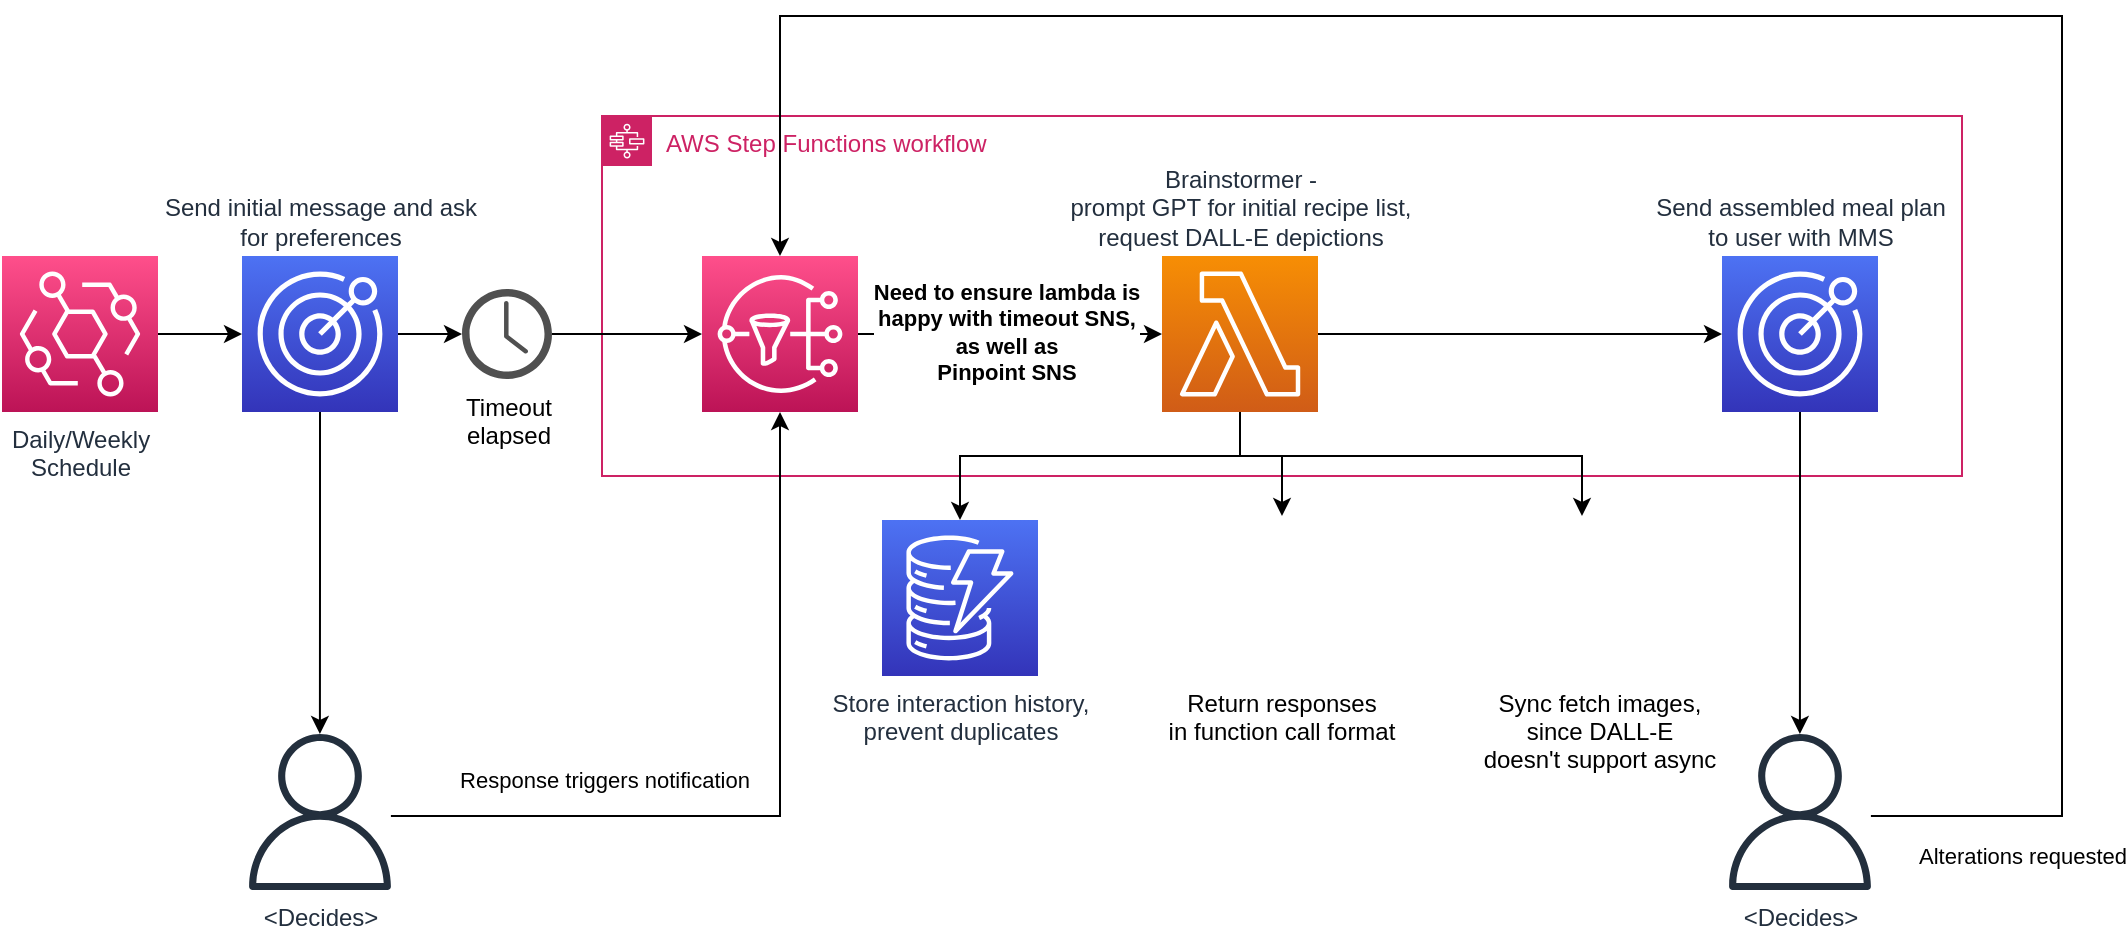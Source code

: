 <mxfile version="20.2.8" type="device"><diagram id="MgDY57pPOJhWkTzl1nlf" name="Page-1"><mxGraphModel dx="1214" dy="787" grid="1" gridSize="10" guides="1" tooltips="1" connect="1" arrows="1" fold="1" page="1" pageScale="1" pageWidth="850" pageHeight="1100" math="0" shadow="0"><root><mxCell id="0"/><mxCell id="1" parent="0"/><mxCell id="chzASl_jAuWtLfrkAram-2" value="Daily/Weekly&lt;br&gt;Schedule" style="sketch=0;points=[[0,0,0],[0.25,0,0],[0.5,0,0],[0.75,0,0],[1,0,0],[0,1,0],[0.25,1,0],[0.5,1,0],[0.75,1,0],[1,1,0],[0,0.25,0],[0,0.5,0],[0,0.75,0],[1,0.25,0],[1,0.5,0],[1,0.75,0]];outlineConnect=0;fontColor=#232F3E;gradientColor=#FF4F8B;gradientDirection=north;fillColor=#BC1356;strokeColor=#ffffff;dashed=0;verticalLabelPosition=bottom;verticalAlign=top;align=center;html=1;fontSize=12;fontStyle=0;aspect=fixed;shape=mxgraph.aws4.resourceIcon;resIcon=mxgraph.aws4.eventbridge;" parent="1" vertex="1"><mxGeometry x="60" y="200" width="78" height="78" as="geometry"/></mxCell><mxCell id="chzASl_jAuWtLfrkAram-3" value="" style="endArrow=classic;html=1;rounded=0;" parent="1" source="chzASl_jAuWtLfrkAram-2" target="chzASl_jAuWtLfrkAram-18" edge="1"><mxGeometry width="50" height="50" relative="1" as="geometry"><mxPoint x="280" y="130" as="sourcePoint"/><mxPoint x="300" y="190" as="targetPoint"/></mxGeometry></mxCell><mxCell id="chzASl_jAuWtLfrkAram-4" value="AWS Step Functions workflow" style="points=[[0,0],[0.25,0],[0.5,0],[0.75,0],[1,0],[1,0.25],[1,0.5],[1,0.75],[1,1],[0.75,1],[0.5,1],[0.25,1],[0,1],[0,0.75],[0,0.5],[0,0.25]];outlineConnect=0;gradientColor=none;html=1;whiteSpace=wrap;fontSize=12;fontStyle=0;container=1;pointerEvents=0;collapsible=0;recursiveResize=0;shape=mxgraph.aws4.group;grIcon=mxgraph.aws4.group_aws_step_functions_workflow;strokeColor=#CD2264;fillColor=none;verticalAlign=top;align=left;spacingLeft=30;fontColor=#CD2264;dashed=0;" parent="1" vertex="1"><mxGeometry x="360" y="130" width="680" height="180" as="geometry"/></mxCell><mxCell id="chzASl_jAuWtLfrkAram-6" value="Brainstormer -&lt;br&gt;prompt GPT for initial recipe list,&lt;br&gt;request DALL-E depictions" style="sketch=0;points=[[0,0,0],[0.25,0,0],[0.5,0,0],[0.75,0,0],[1,0,0],[0,1,0],[0.25,1,0],[0.5,1,0],[0.75,1,0],[1,1,0],[0,0.25,0],[0,0.5,0],[0,0.75,0],[1,0.25,0],[1,0.5,0],[1,0.75,0]];outlineConnect=0;fontColor=#232F3E;gradientColor=#F78E04;gradientDirection=north;fillColor=#D05C17;strokeColor=#ffffff;dashed=0;verticalLabelPosition=top;verticalAlign=bottom;align=center;html=1;fontSize=12;fontStyle=0;aspect=fixed;shape=mxgraph.aws4.resourceIcon;resIcon=mxgraph.aws4.lambda;labelPosition=center;" parent="chzASl_jAuWtLfrkAram-4" vertex="1"><mxGeometry x="280" y="70" width="78" height="78" as="geometry"/></mxCell><mxCell id="chzASl_jAuWtLfrkAram-10" value="" style="endArrow=classic;html=1;rounded=0;" parent="chzASl_jAuWtLfrkAram-4" source="chzASl_jAuWtLfrkAram-6" target="chzASl_jAuWtLfrkAram-5" edge="1"><mxGeometry width="50" height="50" relative="1" as="geometry"><mxPoint x="49" y="370" as="sourcePoint"/><mxPoint x="519" y="109" as="targetPoint"/></mxGeometry></mxCell><mxCell id="chzASl_jAuWtLfrkAram-5" value="Send assembled meal plan&lt;br&gt;to user with MMS" style="sketch=0;points=[[0,0,0],[0.25,0,0],[0.5,0,0],[0.75,0,0],[1,0,0],[0,1,0],[0.25,1,0],[0.5,1,0],[0.75,1,0],[1,1,0],[0,0.25,0],[0,0.5,0],[0,0.75,0],[1,0.25,0],[1,0.5,0],[1,0.75,0]];outlineConnect=0;fontColor=#232F3E;gradientColor=#4D72F3;gradientDirection=north;fillColor=#3334B9;strokeColor=#ffffff;dashed=0;verticalLabelPosition=top;verticalAlign=bottom;align=center;html=1;fontSize=12;fontStyle=0;aspect=fixed;shape=mxgraph.aws4.resourceIcon;resIcon=mxgraph.aws4.pinpoint;labelPosition=center;" parent="chzASl_jAuWtLfrkAram-4" vertex="1"><mxGeometry x="560" y="70" width="78" height="78" as="geometry"/></mxCell><mxCell id="yDLMmWBR66OePxhFAifd-11" value="" style="edgeStyle=orthogonalEdgeStyle;rounded=0;orthogonalLoop=1;jettySize=auto;html=1;targetPerimeterSpacing=0;" parent="chzASl_jAuWtLfrkAram-4" source="yDLMmWBR66OePxhFAifd-1" target="chzASl_jAuWtLfrkAram-6" edge="1"><mxGeometry relative="1" as="geometry"/></mxCell><mxCell id="yDLMmWBR66OePxhFAifd-13" value="&lt;b&gt;Need to ensure lambda is&lt;br&gt;happy with timeout SNS,&lt;br&gt;as well as&lt;br&gt;Pinpoint SNS&lt;/b&gt;" style="edgeLabel;html=1;align=center;verticalAlign=middle;resizable=0;points=[];" parent="yDLMmWBR66OePxhFAifd-11" vertex="1" connectable="0"><mxGeometry x="-0.026" y="1" relative="1" as="geometry"><mxPoint as="offset"/></mxGeometry></mxCell><mxCell id="yDLMmWBR66OePxhFAifd-1" value="" style="sketch=0;points=[[0,0,0],[0.25,0,0],[0.5,0,0],[0.75,0,0],[1,0,0],[0,1,0],[0.25,1,0],[0.5,1,0],[0.75,1,0],[1,1,0],[0,0.25,0],[0,0.5,0],[0,0.75,0],[1,0.25,0],[1,0.5,0],[1,0.75,0]];outlineConnect=0;fontColor=#232F3E;gradientColor=#FF4F8B;gradientDirection=north;fillColor=#BC1356;strokeColor=#ffffff;dashed=0;verticalLabelPosition=bottom;verticalAlign=top;align=center;html=1;fontSize=12;fontStyle=0;aspect=fixed;shape=mxgraph.aws4.resourceIcon;resIcon=mxgraph.aws4.sns;" parent="chzASl_jAuWtLfrkAram-4" vertex="1"><mxGeometry x="50" y="70" width="78" height="78" as="geometry"/></mxCell><mxCell id="chzASl_jAuWtLfrkAram-7" value="Return responses&#10;in function call format" style="shape=image;verticalLabelPosition=bottom;labelBackgroundColor=default;verticalAlign=top;aspect=fixed;imageAspect=0;image=https://upload.wikimedia.org/wikipedia/commons/thumb/0/04/ChatGPT_logo.svg/640px-ChatGPT_logo.svg.png;" parent="1" vertex="1"><mxGeometry x="660" y="330" width="80" height="80" as="geometry"/></mxCell><mxCell id="chzASl_jAuWtLfrkAram-8" value="" style="edgeStyle=orthogonalEdgeStyle;rounded=0;orthogonalLoop=1;jettySize=auto;html=1;entryX=0.5;entryY=0;entryDx=0;entryDy=0;" parent="1" source="chzASl_jAuWtLfrkAram-6" target="chzASl_jAuWtLfrkAram-7" edge="1"><mxGeometry relative="1" as="geometry"><Array as="points"><mxPoint x="679" y="300"/><mxPoint x="700" y="300"/></Array></mxGeometry></mxCell><mxCell id="chzASl_jAuWtLfrkAram-11" value="&amp;lt;Decides&amp;gt;" style="sketch=0;outlineConnect=0;fontColor=#232F3E;gradientColor=none;fillColor=#232F3D;strokeColor=none;dashed=0;verticalLabelPosition=bottom;verticalAlign=top;align=center;html=1;fontSize=12;fontStyle=0;aspect=fixed;pointerEvents=1;shape=mxgraph.aws4.user;" parent="1" vertex="1"><mxGeometry x="920" y="439" width="78" height="78" as="geometry"/></mxCell><mxCell id="chzASl_jAuWtLfrkAram-12" value="" style="edgeStyle=orthogonalEdgeStyle;rounded=0;orthogonalLoop=1;jettySize=auto;html=1;" parent="1" source="chzASl_jAuWtLfrkAram-5" target="chzASl_jAuWtLfrkAram-11" edge="1"><mxGeometry relative="1" as="geometry"/></mxCell><mxCell id="chzASl_jAuWtLfrkAram-13" value="" style="endArrow=classic;html=1;rounded=0;edgeStyle=orthogonalEdgeStyle;targetPerimeterSpacing=0;" parent="1" source="chzASl_jAuWtLfrkAram-11" target="yDLMmWBR66OePxhFAifd-1" edge="1"><mxGeometry width="50" height="50" relative="1" as="geometry"><mxPoint x="1019" y="410" as="sourcePoint"/><mxPoint x="840" y="40" as="targetPoint"/><Array as="points"><mxPoint x="1090" y="480"/><mxPoint x="1090" y="80"/><mxPoint x="449" y="80"/></Array></mxGeometry></mxCell><mxCell id="chzASl_jAuWtLfrkAram-15" value="Alterations requested" style="edgeLabel;html=1;align=center;verticalAlign=middle;resizable=0;points=[];" parent="chzASl_jAuWtLfrkAram-13" vertex="1" connectable="0"><mxGeometry x="0.132" relative="1" as="geometry"><mxPoint x="195" y="420" as="offset"/></mxGeometry></mxCell><mxCell id="chzASl_jAuWtLfrkAram-21" value="Sync fetch images,&#10;since DALL-E&#10;doesn't support async" style="shape=image;verticalLabelPosition=bottom;labelBackgroundColor=default;verticalAlign=top;aspect=fixed;imageAspect=0;image=https://lirp.cdn-website.com/df735c7c/dms3rep/multi/opt/MicrosoftTeams-image+%28123%29-640w.png;" parent="1" vertex="1"><mxGeometry x="819" y="330" width="80" height="80" as="geometry"/></mxCell><mxCell id="chzASl_jAuWtLfrkAram-24" value="" style="endArrow=classic;html=1;rounded=0;targetPerimeterSpacing=0;edgeStyle=orthogonalEdgeStyle;" parent="1" source="chzASl_jAuWtLfrkAram-6" target="chzASl_jAuWtLfrkAram-21" edge="1"><mxGeometry width="50" height="50" relative="1" as="geometry"><mxPoint x="509" y="470" as="sourcePoint"/><mxPoint x="559" y="420" as="targetPoint"/><Array as="points"><mxPoint x="679" y="300"/><mxPoint x="850" y="300"/></Array></mxGeometry></mxCell><mxCell id="yDLMmWBR66OePxhFAifd-2" value="&amp;lt;Decides&amp;gt;" style="sketch=0;outlineConnect=0;fontColor=#232F3E;gradientColor=none;fillColor=#232F3D;strokeColor=none;dashed=0;verticalLabelPosition=bottom;verticalAlign=top;align=center;html=1;fontSize=12;fontStyle=0;aspect=fixed;pointerEvents=1;shape=mxgraph.aws4.user;" parent="1" vertex="1"><mxGeometry x="180" y="439" width="78" height="78" as="geometry"/></mxCell><mxCell id="yDLMmWBR66OePxhFAifd-3" value="" style="edgeStyle=orthogonalEdgeStyle;rounded=0;orthogonalLoop=1;jettySize=auto;html=1;" parent="1" source="chzASl_jAuWtLfrkAram-18" target="yDLMmWBR66OePxhFAifd-2" edge="1"><mxGeometry relative="1" as="geometry"/></mxCell><mxCell id="yDLMmWBR66OePxhFAifd-4" value="Store interaction history,&lt;br&gt;prevent duplicates" style="sketch=0;points=[[0,0,0],[0.25,0,0],[0.5,0,0],[0.75,0,0],[1,0,0],[0,1,0],[0.25,1,0],[0.5,1,0],[0.75,1,0],[1,1,0],[0,0.25,0],[0,0.5,0],[0,0.75,0],[1,0.25,0],[1,0.5,0],[1,0.75,0]];outlineConnect=0;fontColor=#232F3E;gradientColor=#4D72F3;gradientDirection=north;fillColor=#3334B9;strokeColor=#ffffff;dashed=0;verticalLabelPosition=bottom;verticalAlign=top;align=center;html=1;fontSize=12;fontStyle=0;aspect=fixed;shape=mxgraph.aws4.resourceIcon;resIcon=mxgraph.aws4.dynamodb;" parent="1" vertex="1"><mxGeometry x="500" y="332" width="78" height="78" as="geometry"/></mxCell><mxCell id="yDLMmWBR66OePxhFAifd-7" value="" style="edgeStyle=orthogonalEdgeStyle;rounded=0;orthogonalLoop=1;jettySize=auto;html=1;targetPerimeterSpacing=0;" parent="1" source="chzASl_jAuWtLfrkAram-18" target="yDLMmWBR66OePxhFAifd-6" edge="1"><mxGeometry relative="1" as="geometry"/></mxCell><mxCell id="chzASl_jAuWtLfrkAram-18" value="Send initial message and ask&lt;br&gt;for preferences" style="sketch=0;points=[[0,0,0],[0.25,0,0],[0.5,0,0],[0.75,0,0],[1,0,0],[0,1,0],[0.25,1,0],[0.5,1,0],[0.75,1,0],[1,1,0],[0,0.25,0],[0,0.5,0],[0,0.75,0],[1,0.25,0],[1,0.5,0],[1,0.75,0]];outlineConnect=0;fontColor=#232F3E;gradientColor=#4D72F3;gradientDirection=north;fillColor=#3334B9;strokeColor=#ffffff;dashed=0;verticalLabelPosition=top;verticalAlign=bottom;align=center;html=1;fontSize=12;fontStyle=0;aspect=fixed;shape=mxgraph.aws4.resourceIcon;resIcon=mxgraph.aws4.pinpoint;labelPosition=center;" parent="1" vertex="1"><mxGeometry x="180" y="200" width="78" height="78" as="geometry"/></mxCell><mxCell id="yDLMmWBR66OePxhFAifd-8" value="" style="edgeStyle=orthogonalEdgeStyle;rounded=0;orthogonalLoop=1;jettySize=auto;html=1;targetPerimeterSpacing=0;" parent="1" source="yDLMmWBR66OePxhFAifd-6" target="yDLMmWBR66OePxhFAifd-1" edge="1"><mxGeometry relative="1" as="geometry"/></mxCell><mxCell id="yDLMmWBR66OePxhFAifd-6" value="Timeout&lt;br&gt;elapsed" style="sketch=0;pointerEvents=1;shadow=0;dashed=0;html=1;strokeColor=none;fillColor=#505050;labelPosition=center;verticalLabelPosition=bottom;verticalAlign=top;outlineConnect=0;align=center;shape=mxgraph.office.concepts.clock;" parent="1" vertex="1"><mxGeometry x="290" y="216.5" width="45" height="45" as="geometry"/></mxCell><mxCell id="yDLMmWBR66OePxhFAifd-9" value="" style="endArrow=classic;html=1;rounded=0;targetPerimeterSpacing=0;edgeStyle=orthogonalEdgeStyle;" parent="1" source="yDLMmWBR66OePxhFAifd-2" target="yDLMmWBR66OePxhFAifd-1" edge="1"><mxGeometry width="50" height="50" relative="1" as="geometry"><mxPoint x="320" y="430" as="sourcePoint"/><mxPoint x="370" y="380" as="targetPoint"/><Array as="points"><mxPoint x="449" y="480"/></Array></mxGeometry></mxCell><mxCell id="yDLMmWBR66OePxhFAifd-10" value="Response triggers notification" style="edgeLabel;html=1;align=center;verticalAlign=middle;resizable=0;points=[];" parent="yDLMmWBR66OePxhFAifd-9" vertex="1" connectable="0"><mxGeometry x="-0.217" y="-1" relative="1" as="geometry"><mxPoint x="-49" y="-19" as="offset"/></mxGeometry></mxCell><mxCell id="yDLMmWBR66OePxhFAifd-12" value="" style="endArrow=classic;html=1;rounded=0;targetPerimeterSpacing=0;edgeStyle=orthogonalEdgeStyle;" parent="1" source="chzASl_jAuWtLfrkAram-6" target="yDLMmWBR66OePxhFAifd-4" edge="1"><mxGeometry width="50" height="50" relative="1" as="geometry"><mxPoint x="560" y="620" as="sourcePoint"/><mxPoint x="610" y="570" as="targetPoint"/><Array as="points"><mxPoint x="679" y="300"/><mxPoint x="539" y="300"/></Array></mxGeometry></mxCell></root></mxGraphModel></diagram></mxfile>